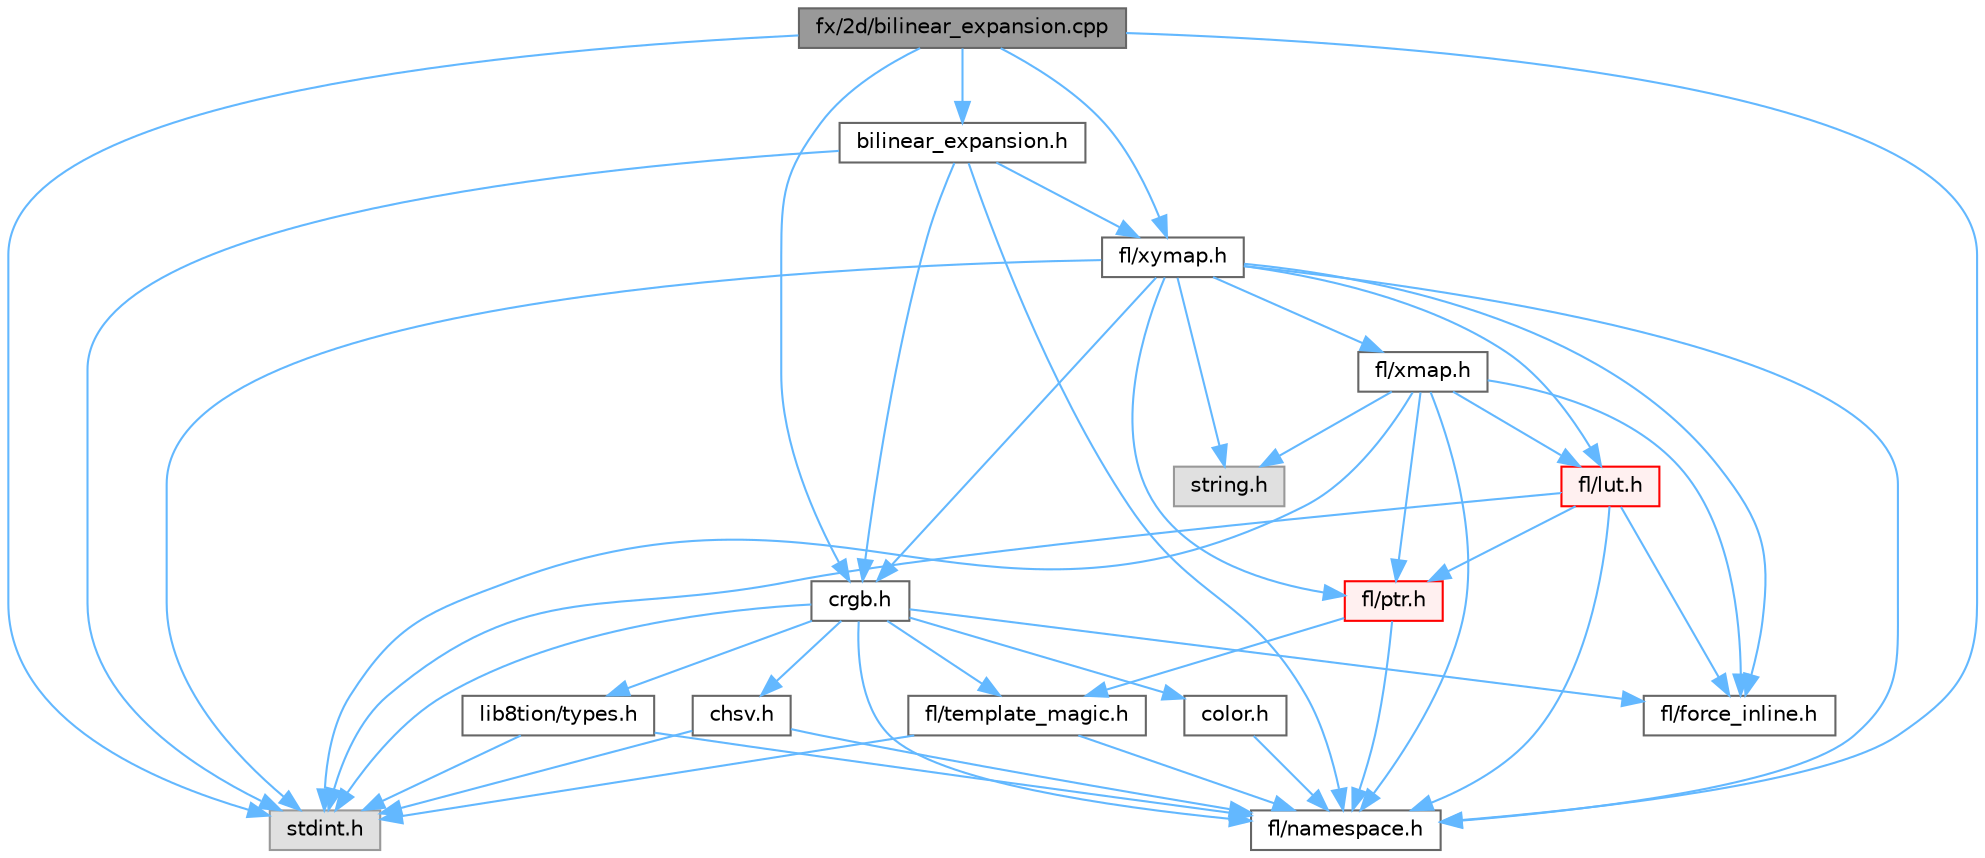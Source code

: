 digraph "fx/2d/bilinear_expansion.cpp"
{
 // INTERACTIVE_SVG=YES
 // LATEX_PDF_SIZE
  bgcolor="transparent";
  edge [fontname=Helvetica,fontsize=10,labelfontname=Helvetica,labelfontsize=10];
  node [fontname=Helvetica,fontsize=10,shape=box,height=0.2,width=0.4];
  Node1 [id="Node000001",label="fx/2d/bilinear_expansion.cpp",height=0.2,width=0.4,color="gray40", fillcolor="grey60", style="filled", fontcolor="black",tooltip="Demonstrates how to mix noise generation with color palettes on a 2D LED matrix."];
  Node1 -> Node2 [id="edge1_Node000001_Node000002",color="steelblue1",style="solid",tooltip=" "];
  Node2 [id="Node000002",label="stdint.h",height=0.2,width=0.4,color="grey60", fillcolor="#E0E0E0", style="filled",tooltip=" "];
  Node1 -> Node3 [id="edge2_Node000001_Node000003",color="steelblue1",style="solid",tooltip=" "];
  Node3 [id="Node000003",label="bilinear_expansion.h",height=0.2,width=0.4,color="grey40", fillcolor="white", style="filled",URL="$da/d34/bilinear__expansion_8h.html",tooltip="Demonstrates how to mix noise generation with color palettes on a 2D LED matrix."];
  Node3 -> Node2 [id="edge3_Node000003_Node000002",color="steelblue1",style="solid",tooltip=" "];
  Node3 -> Node4 [id="edge4_Node000003_Node000004",color="steelblue1",style="solid",tooltip=" "];
  Node4 [id="Node000004",label="crgb.h",height=0.2,width=0.4,color="grey40", fillcolor="white", style="filled",URL="$db/dd1/crgb_8h.html",tooltip="Defines the red, green, and blue (RGB) pixel struct."];
  Node4 -> Node2 [id="edge5_Node000004_Node000002",color="steelblue1",style="solid",tooltip=" "];
  Node4 -> Node5 [id="edge6_Node000004_Node000005",color="steelblue1",style="solid",tooltip=" "];
  Node5 [id="Node000005",label="chsv.h",height=0.2,width=0.4,color="grey40", fillcolor="white", style="filled",URL="$d8/dd0/chsv_8h.html",tooltip="Defines the hue, saturation, and value (HSV) pixel struct."];
  Node5 -> Node2 [id="edge7_Node000005_Node000002",color="steelblue1",style="solid",tooltip=" "];
  Node5 -> Node6 [id="edge8_Node000005_Node000006",color="steelblue1",style="solid",tooltip=" "];
  Node6 [id="Node000006",label="fl/namespace.h",height=0.2,width=0.4,color="grey40", fillcolor="white", style="filled",URL="$df/d2a/namespace_8h.html",tooltip="Implements the FastLED namespace macros."];
  Node4 -> Node6 [id="edge9_Node000004_Node000006",color="steelblue1",style="solid",tooltip=" "];
  Node4 -> Node7 [id="edge10_Node000004_Node000007",color="steelblue1",style="solid",tooltip=" "];
  Node7 [id="Node000007",label="color.h",height=0.2,width=0.4,color="grey40", fillcolor="white", style="filled",URL="$d2/d6b/src_2color_8h.html",tooltip="Contains definitions for color correction and temperature."];
  Node7 -> Node6 [id="edge11_Node000007_Node000006",color="steelblue1",style="solid",tooltip=" "];
  Node4 -> Node8 [id="edge12_Node000004_Node000008",color="steelblue1",style="solid",tooltip=" "];
  Node8 [id="Node000008",label="lib8tion/types.h",height=0.2,width=0.4,color="grey40", fillcolor="white", style="filled",URL="$d9/ddf/lib8tion_2types_8h.html",tooltip="Defines fractional types used for lib8tion functions."];
  Node8 -> Node2 [id="edge13_Node000008_Node000002",color="steelblue1",style="solid",tooltip=" "];
  Node8 -> Node6 [id="edge14_Node000008_Node000006",color="steelblue1",style="solid",tooltip=" "];
  Node4 -> Node9 [id="edge15_Node000004_Node000009",color="steelblue1",style="solid",tooltip=" "];
  Node9 [id="Node000009",label="fl/force_inline.h",height=0.2,width=0.4,color="grey40", fillcolor="white", style="filled",URL="$d8/d2d/fl_2force__inline_8h.html",tooltip=" "];
  Node4 -> Node10 [id="edge16_Node000004_Node000010",color="steelblue1",style="solid",tooltip=" "];
  Node10 [id="Node000010",label="fl/template_magic.h",height=0.2,width=0.4,color="grey40", fillcolor="white", style="filled",URL="$d8/d0c/template__magic_8h.html",tooltip=" "];
  Node10 -> Node2 [id="edge17_Node000010_Node000002",color="steelblue1",style="solid",tooltip=" "];
  Node10 -> Node6 [id="edge18_Node000010_Node000006",color="steelblue1",style="solid",tooltip=" "];
  Node3 -> Node6 [id="edge19_Node000003_Node000006",color="steelblue1",style="solid",tooltip=" "];
  Node3 -> Node11 [id="edge20_Node000003_Node000011",color="steelblue1",style="solid",tooltip=" "];
  Node11 [id="Node000011",label="fl/xymap.h",height=0.2,width=0.4,color="grey40", fillcolor="white", style="filled",URL="$d6/dc9/fl_2xymap_8h.html",tooltip=" "];
  Node11 -> Node2 [id="edge21_Node000011_Node000002",color="steelblue1",style="solid",tooltip=" "];
  Node11 -> Node12 [id="edge22_Node000011_Node000012",color="steelblue1",style="solid",tooltip=" "];
  Node12 [id="Node000012",label="string.h",height=0.2,width=0.4,color="grey60", fillcolor="#E0E0E0", style="filled",tooltip=" "];
  Node11 -> Node4 [id="edge23_Node000011_Node000004",color="steelblue1",style="solid",tooltip=" "];
  Node11 -> Node9 [id="edge24_Node000011_Node000009",color="steelblue1",style="solid",tooltip=" "];
  Node11 -> Node13 [id="edge25_Node000011_Node000013",color="steelblue1",style="solid",tooltip=" "];
  Node13 [id="Node000013",label="fl/lut.h",height=0.2,width=0.4,color="red", fillcolor="#FFF0F0", style="filled",URL="$d3/db6/fl_2lut_8h.html",tooltip=" "];
  Node13 -> Node2 [id="edge26_Node000013_Node000002",color="steelblue1",style="solid",tooltip=" "];
  Node13 -> Node14 [id="edge27_Node000013_Node000014",color="steelblue1",style="solid",tooltip=" "];
  Node14 [id="Node000014",label="fl/ptr.h",height=0.2,width=0.4,color="red", fillcolor="#FFF0F0", style="filled",URL="$d7/df1/fl_2ptr_8h.html",tooltip=" "];
  Node14 -> Node6 [id="edge28_Node000014_Node000006",color="steelblue1",style="solid",tooltip=" "];
  Node14 -> Node10 [id="edge29_Node000014_Node000010",color="steelblue1",style="solid",tooltip=" "];
  Node13 -> Node9 [id="edge30_Node000013_Node000009",color="steelblue1",style="solid",tooltip=" "];
  Node13 -> Node6 [id="edge31_Node000013_Node000006",color="steelblue1",style="solid",tooltip=" "];
  Node11 -> Node14 [id="edge32_Node000011_Node000014",color="steelblue1",style="solid",tooltip=" "];
  Node11 -> Node18 [id="edge33_Node000011_Node000018",color="steelblue1",style="solid",tooltip=" "];
  Node18 [id="Node000018",label="fl/xmap.h",height=0.2,width=0.4,color="grey40", fillcolor="white", style="filled",URL="$d5/d22/fl_2xmap_8h.html",tooltip=" "];
  Node18 -> Node2 [id="edge34_Node000018_Node000002",color="steelblue1",style="solid",tooltip=" "];
  Node18 -> Node12 [id="edge35_Node000018_Node000012",color="steelblue1",style="solid",tooltip=" "];
  Node18 -> Node9 [id="edge36_Node000018_Node000009",color="steelblue1",style="solid",tooltip=" "];
  Node18 -> Node13 [id="edge37_Node000018_Node000013",color="steelblue1",style="solid",tooltip=" "];
  Node18 -> Node14 [id="edge38_Node000018_Node000014",color="steelblue1",style="solid",tooltip=" "];
  Node18 -> Node6 [id="edge39_Node000018_Node000006",color="steelblue1",style="solid",tooltip=" "];
  Node11 -> Node6 [id="edge40_Node000011_Node000006",color="steelblue1",style="solid",tooltip=" "];
  Node1 -> Node4 [id="edge41_Node000001_Node000004",color="steelblue1",style="solid",tooltip=" "];
  Node1 -> Node6 [id="edge42_Node000001_Node000006",color="steelblue1",style="solid",tooltip=" "];
  Node1 -> Node11 [id="edge43_Node000001_Node000011",color="steelblue1",style="solid",tooltip=" "];
}
